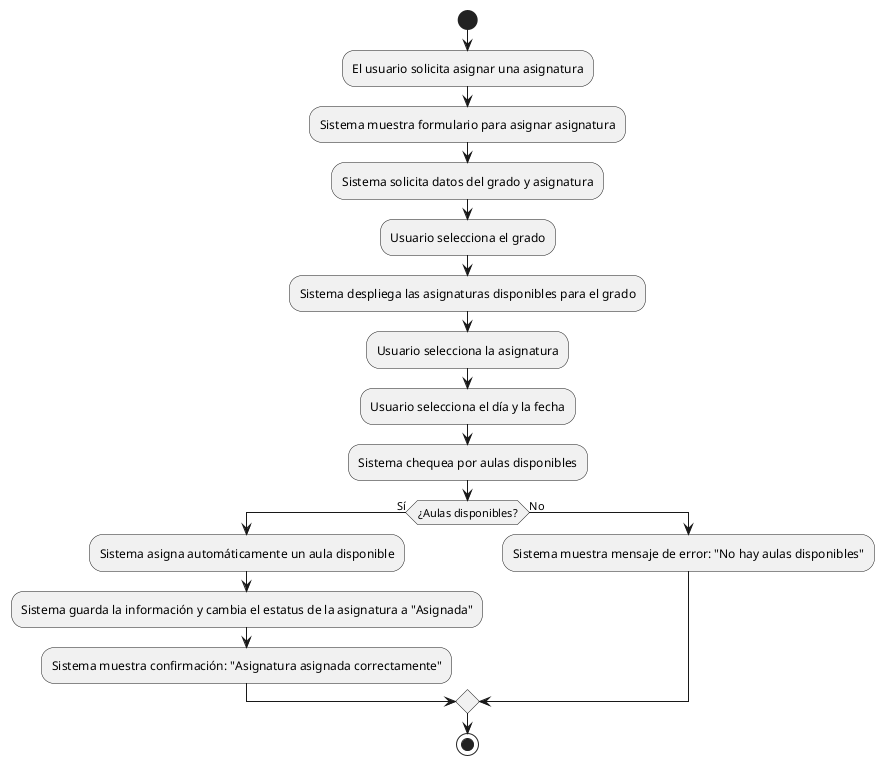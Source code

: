 @startuml
start
:El usuario solicita asignar una asignatura;
:Sistema muestra formulario para asignar asignatura;
:Sistema solicita datos del grado y asignatura;
:Usuario selecciona el grado;
:Sistema despliega las asignaturas disponibles para el grado;
:Usuario selecciona la asignatura;
:Usuario selecciona el día y la fecha;
:Sistema chequea por aulas disponibles;
if (¿Aulas disponibles?) then (Sí)
  :Sistema asigna automáticamente un aula disponible;
  :Sistema guarda la información y cambia el estatus de la asignatura a "Asignada";
  
  :Sistema muestra confirmación: "Asignatura asignada correctamente";
else (No)
  :Sistema muestra mensaje de error: "No hay aulas disponibles";
endif
stop
@enduml
